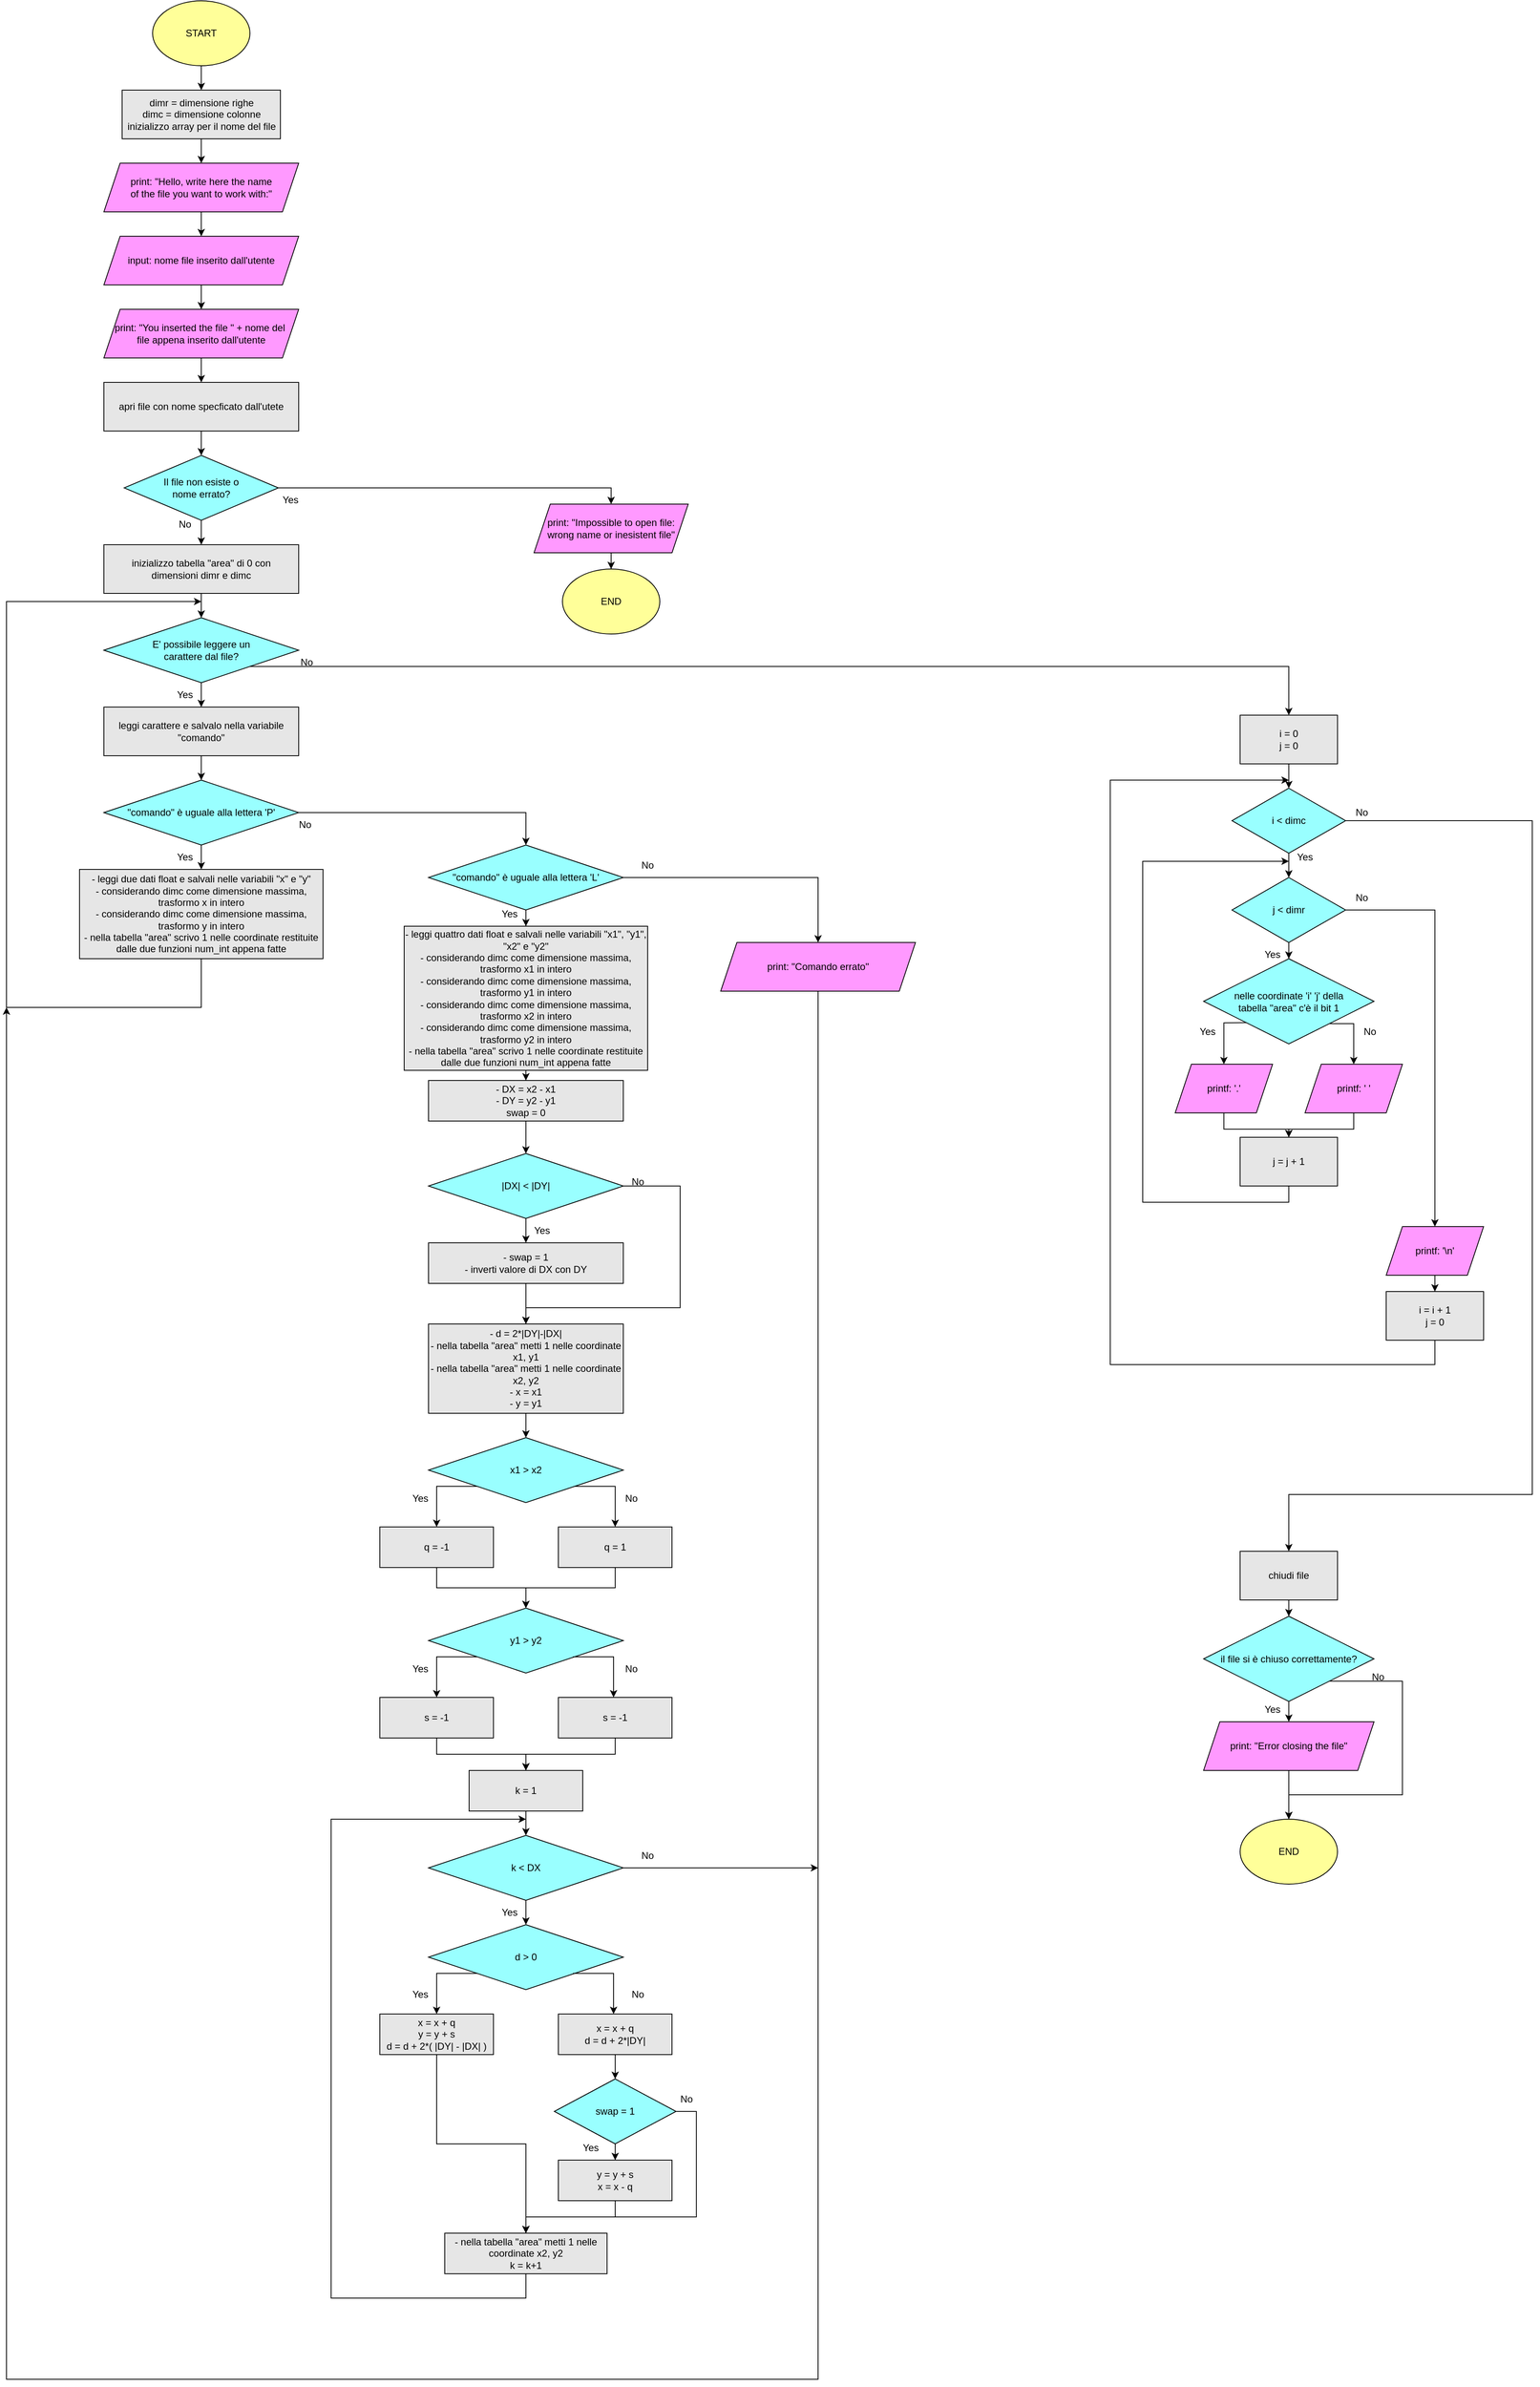 <mxfile version="22.1.3" type="github">
  <diagram name="Pagina-1" id="wu0ohB0BOVqG7IXLpTAo">
    <mxGraphModel dx="4573" dy="1973" grid="1" gridSize="10" guides="1" tooltips="1" connect="1" arrows="1" fold="1" page="1" pageScale="1" pageWidth="2336" pageHeight="1654" math="0" shadow="0">
      <root>
        <mxCell id="0" />
        <mxCell id="1" parent="0" />
        <mxCell id="AAiW1PB6C5ICIaIKd7cb-4" value="" style="edgeStyle=orthogonalEdgeStyle;rounded=0;orthogonalLoop=1;jettySize=auto;html=1;" edge="1" parent="1" source="AAiW1PB6C5ICIaIKd7cb-2" target="AAiW1PB6C5ICIaIKd7cb-3">
          <mxGeometry relative="1" as="geometry" />
        </mxCell>
        <mxCell id="AAiW1PB6C5ICIaIKd7cb-2" value="START" style="ellipse;whiteSpace=wrap;html=1;fillColor=#FFFF99;" vertex="1" parent="1">
          <mxGeometry x="540" y="40" width="120" height="80" as="geometry" />
        </mxCell>
        <mxCell id="AAiW1PB6C5ICIaIKd7cb-6" value="" style="edgeStyle=orthogonalEdgeStyle;rounded=0;orthogonalLoop=1;jettySize=auto;html=1;" edge="1" parent="1" source="AAiW1PB6C5ICIaIKd7cb-3" target="AAiW1PB6C5ICIaIKd7cb-5">
          <mxGeometry relative="1" as="geometry" />
        </mxCell>
        <mxCell id="AAiW1PB6C5ICIaIKd7cb-3" value="dimr = dimensione righe&lt;br&gt;dimc = dimensione colonne&lt;br&gt;inizializzo array per il nome del file" style="rounded=0;whiteSpace=wrap;html=1;fillColor=#E6E6E6;" vertex="1" parent="1">
          <mxGeometry x="502.5" y="150" width="195" height="60" as="geometry" />
        </mxCell>
        <mxCell id="AAiW1PB6C5ICIaIKd7cb-8" value="" style="edgeStyle=orthogonalEdgeStyle;rounded=0;orthogonalLoop=1;jettySize=auto;html=1;" edge="1" parent="1" source="AAiW1PB6C5ICIaIKd7cb-5" target="AAiW1PB6C5ICIaIKd7cb-7">
          <mxGeometry relative="1" as="geometry" />
        </mxCell>
        <mxCell id="AAiW1PB6C5ICIaIKd7cb-5" value="print: &quot;Hello, write here the name &lt;br&gt;of the file you want to work with:&quot;" style="shape=parallelogram;perimeter=parallelogramPerimeter;whiteSpace=wrap;html=1;fixedSize=1;fillColor=#FF99FF;" vertex="1" parent="1">
          <mxGeometry x="480" y="240" width="240" height="60" as="geometry" />
        </mxCell>
        <mxCell id="AAiW1PB6C5ICIaIKd7cb-10" value="" style="edgeStyle=orthogonalEdgeStyle;rounded=0;orthogonalLoop=1;jettySize=auto;html=1;" edge="1" parent="1" source="AAiW1PB6C5ICIaIKd7cb-7" target="AAiW1PB6C5ICIaIKd7cb-9">
          <mxGeometry relative="1" as="geometry" />
        </mxCell>
        <mxCell id="AAiW1PB6C5ICIaIKd7cb-7" value="input: nome file inserito dall&#39;utente" style="shape=parallelogram;perimeter=parallelogramPerimeter;whiteSpace=wrap;html=1;fixedSize=1;fillColor=#FF99FF;" vertex="1" parent="1">
          <mxGeometry x="480" y="330" width="240" height="60" as="geometry" />
        </mxCell>
        <mxCell id="AAiW1PB6C5ICIaIKd7cb-12" value="" style="edgeStyle=orthogonalEdgeStyle;rounded=0;orthogonalLoop=1;jettySize=auto;html=1;" edge="1" parent="1" source="AAiW1PB6C5ICIaIKd7cb-9" target="AAiW1PB6C5ICIaIKd7cb-11">
          <mxGeometry relative="1" as="geometry" />
        </mxCell>
        <mxCell id="AAiW1PB6C5ICIaIKd7cb-9" value="print: &quot;You inserted the file &quot; + nome del&amp;nbsp;&lt;br&gt;file appena inserito dall&#39;utente" style="shape=parallelogram;perimeter=parallelogramPerimeter;whiteSpace=wrap;html=1;fixedSize=1;fillColor=#FF99FF;" vertex="1" parent="1">
          <mxGeometry x="480" y="420" width="240" height="60" as="geometry" />
        </mxCell>
        <mxCell id="AAiW1PB6C5ICIaIKd7cb-14" value="" style="edgeStyle=orthogonalEdgeStyle;rounded=0;orthogonalLoop=1;jettySize=auto;html=1;" edge="1" parent="1" source="AAiW1PB6C5ICIaIKd7cb-11" target="AAiW1PB6C5ICIaIKd7cb-13">
          <mxGeometry relative="1" as="geometry" />
        </mxCell>
        <mxCell id="AAiW1PB6C5ICIaIKd7cb-11" value="apri file con nome specficato dall&#39;utete" style="rounded=0;whiteSpace=wrap;html=1;fillColor=#E6E6E6;" vertex="1" parent="1">
          <mxGeometry x="480" y="510" width="240" height="60" as="geometry" />
        </mxCell>
        <mxCell id="AAiW1PB6C5ICIaIKd7cb-15" style="edgeStyle=orthogonalEdgeStyle;rounded=0;orthogonalLoop=1;jettySize=auto;html=1;entryX=0.5;entryY=0;entryDx=0;entryDy=0;" edge="1" parent="1" source="AAiW1PB6C5ICIaIKd7cb-13" target="AAiW1PB6C5ICIaIKd7cb-17">
          <mxGeometry relative="1" as="geometry">
            <mxPoint x="960.0" y="640" as="targetPoint" />
          </mxGeometry>
        </mxCell>
        <mxCell id="AAiW1PB6C5ICIaIKd7cb-19" value="" style="edgeStyle=orthogonalEdgeStyle;rounded=0;orthogonalLoop=1;jettySize=auto;html=1;" edge="1" parent="1" source="AAiW1PB6C5ICIaIKd7cb-13" target="AAiW1PB6C5ICIaIKd7cb-18">
          <mxGeometry relative="1" as="geometry" />
        </mxCell>
        <mxCell id="AAiW1PB6C5ICIaIKd7cb-13" value="Il file non esiste o &lt;br&gt;nome errato?" style="rhombus;whiteSpace=wrap;html=1;fillColor=#99FFFF;" vertex="1" parent="1">
          <mxGeometry x="505" y="600" width="190" height="80" as="geometry" />
        </mxCell>
        <mxCell id="AAiW1PB6C5ICIaIKd7cb-16" value="Yes" style="text;html=1;strokeColor=none;fillColor=none;align=center;verticalAlign=middle;whiteSpace=wrap;rounded=0;" vertex="1" parent="1">
          <mxGeometry x="680" y="640" width="60" height="30" as="geometry" />
        </mxCell>
        <mxCell id="AAiW1PB6C5ICIaIKd7cb-152" value="" style="edgeStyle=orthogonalEdgeStyle;rounded=0;orthogonalLoop=1;jettySize=auto;html=1;" edge="1" parent="1" source="AAiW1PB6C5ICIaIKd7cb-17" target="AAiW1PB6C5ICIaIKd7cb-151">
          <mxGeometry relative="1" as="geometry" />
        </mxCell>
        <mxCell id="AAiW1PB6C5ICIaIKd7cb-17" value="print: &quot;Impossible to open file: wrong name or inesistent file&quot;" style="shape=parallelogram;perimeter=parallelogramPerimeter;whiteSpace=wrap;html=1;fixedSize=1;fillColor=#FF99FF;" vertex="1" parent="1">
          <mxGeometry x="1010" y="660" width="190" height="60" as="geometry" />
        </mxCell>
        <mxCell id="AAiW1PB6C5ICIaIKd7cb-22" value="" style="edgeStyle=orthogonalEdgeStyle;rounded=0;orthogonalLoop=1;jettySize=auto;html=1;" edge="1" parent="1" source="AAiW1PB6C5ICIaIKd7cb-18" target="AAiW1PB6C5ICIaIKd7cb-21">
          <mxGeometry relative="1" as="geometry" />
        </mxCell>
        <mxCell id="AAiW1PB6C5ICIaIKd7cb-18" value="inizializzo tabella &quot;area&quot; di 0 con &lt;br&gt;dimensioni dimr e dimc" style="rounded=0;whiteSpace=wrap;html=1;fillColor=#E6E6E6;" vertex="1" parent="1">
          <mxGeometry x="480" y="710" width="240" height="60" as="geometry" />
        </mxCell>
        <mxCell id="AAiW1PB6C5ICIaIKd7cb-20" value="No" style="text;html=1;strokeColor=none;fillColor=none;align=center;verticalAlign=middle;whiteSpace=wrap;rounded=0;" vertex="1" parent="1">
          <mxGeometry x="550" y="670" width="60" height="30" as="geometry" />
        </mxCell>
        <mxCell id="AAiW1PB6C5ICIaIKd7cb-23" style="edgeStyle=orthogonalEdgeStyle;rounded=0;orthogonalLoop=1;jettySize=auto;html=1;entryX=0.5;entryY=0;entryDx=0;entryDy=0;" edge="1" parent="1" source="AAiW1PB6C5ICIaIKd7cb-21" target="AAiW1PB6C5ICIaIKd7cb-108">
          <mxGeometry relative="1" as="geometry">
            <mxPoint x="860" y="840" as="targetPoint" />
            <Array as="points">
              <mxPoint x="1940" y="860" />
            </Array>
          </mxGeometry>
        </mxCell>
        <mxCell id="AAiW1PB6C5ICIaIKd7cb-26" value="" style="edgeStyle=orthogonalEdgeStyle;rounded=0;orthogonalLoop=1;jettySize=auto;html=1;" edge="1" parent="1" source="AAiW1PB6C5ICIaIKd7cb-21" target="AAiW1PB6C5ICIaIKd7cb-25">
          <mxGeometry relative="1" as="geometry" />
        </mxCell>
        <mxCell id="AAiW1PB6C5ICIaIKd7cb-21" value="E&#39; possibile leggere un &lt;br&gt;carattere dal file?" style="rhombus;whiteSpace=wrap;html=1;fillColor=#99FFFF;" vertex="1" parent="1">
          <mxGeometry x="480" y="800" width="240" height="80" as="geometry" />
        </mxCell>
        <mxCell id="AAiW1PB6C5ICIaIKd7cb-24" value="No" style="text;html=1;strokeColor=none;fillColor=none;align=center;verticalAlign=middle;whiteSpace=wrap;rounded=0;" vertex="1" parent="1">
          <mxGeometry x="700" y="840" width="60" height="30" as="geometry" />
        </mxCell>
        <mxCell id="AAiW1PB6C5ICIaIKd7cb-30" value="" style="edgeStyle=orthogonalEdgeStyle;rounded=0;orthogonalLoop=1;jettySize=auto;html=1;" edge="1" parent="1" source="AAiW1PB6C5ICIaIKd7cb-25" target="AAiW1PB6C5ICIaIKd7cb-29">
          <mxGeometry relative="1" as="geometry" />
        </mxCell>
        <mxCell id="AAiW1PB6C5ICIaIKd7cb-25" value="leggi carattere e salvalo nella variabile &quot;comando&quot;" style="rounded=0;whiteSpace=wrap;html=1;fillColor=#E6E6E6;" vertex="1" parent="1">
          <mxGeometry x="480" y="910" width="240" height="60" as="geometry" />
        </mxCell>
        <mxCell id="AAiW1PB6C5ICIaIKd7cb-27" value="Yes" style="text;html=1;strokeColor=none;fillColor=none;align=center;verticalAlign=middle;whiteSpace=wrap;rounded=0;" vertex="1" parent="1">
          <mxGeometry x="550" y="880" width="60" height="30" as="geometry" />
        </mxCell>
        <mxCell id="AAiW1PB6C5ICIaIKd7cb-107" style="edgeStyle=orthogonalEdgeStyle;rounded=0;orthogonalLoop=1;jettySize=auto;html=1;" edge="1" parent="1" source="AAiW1PB6C5ICIaIKd7cb-28">
          <mxGeometry relative="1" as="geometry">
            <mxPoint x="600" y="780" as="targetPoint" />
            <Array as="points">
              <mxPoint x="600" y="1280" />
              <mxPoint x="360" y="1280" />
              <mxPoint x="360" y="780" />
            </Array>
          </mxGeometry>
        </mxCell>
        <mxCell id="AAiW1PB6C5ICIaIKd7cb-28" value="- leggi due dati float e salvali nelle variabili &quot;x&quot; e &quot;y&quot;&lt;br&gt;- considerando dimc come dimensione massima, trasformo x in intero&lt;br&gt;- considerando dimc come dimensione massima, trasformo y in intero&lt;br&gt;- nella tabella &quot;area&quot; scrivo 1 nelle coordinate restituite dalle due funzioni num_int appena fatte" style="rounded=0;whiteSpace=wrap;html=1;fillColor=#E6E6E6;" vertex="1" parent="1">
          <mxGeometry x="450" y="1110" width="300" height="110" as="geometry" />
        </mxCell>
        <mxCell id="AAiW1PB6C5ICIaIKd7cb-31" value="" style="edgeStyle=orthogonalEdgeStyle;rounded=0;orthogonalLoop=1;jettySize=auto;html=1;" edge="1" parent="1" source="AAiW1PB6C5ICIaIKd7cb-29" target="AAiW1PB6C5ICIaIKd7cb-28">
          <mxGeometry relative="1" as="geometry" />
        </mxCell>
        <mxCell id="AAiW1PB6C5ICIaIKd7cb-33" style="edgeStyle=orthogonalEdgeStyle;rounded=0;orthogonalLoop=1;jettySize=auto;html=1;entryX=0.5;entryY=0;entryDx=0;entryDy=0;" edge="1" parent="1" source="AAiW1PB6C5ICIaIKd7cb-29" target="AAiW1PB6C5ICIaIKd7cb-37">
          <mxGeometry relative="1" as="geometry">
            <mxPoint x="890" y="1040" as="targetPoint" />
          </mxGeometry>
        </mxCell>
        <mxCell id="AAiW1PB6C5ICIaIKd7cb-29" value="&quot;comando&quot; è uguale alla lettera &#39;P&#39;" style="rhombus;whiteSpace=wrap;html=1;fillColor=#99FFFF;" vertex="1" parent="1">
          <mxGeometry x="480" y="1000" width="240" height="80" as="geometry" />
        </mxCell>
        <mxCell id="AAiW1PB6C5ICIaIKd7cb-32" value="Yes" style="text;html=1;strokeColor=none;fillColor=none;align=center;verticalAlign=middle;whiteSpace=wrap;rounded=0;" vertex="1" parent="1">
          <mxGeometry x="550" y="1080" width="60" height="30" as="geometry" />
        </mxCell>
        <mxCell id="AAiW1PB6C5ICIaIKd7cb-34" value="No" style="text;html=1;strokeColor=none;fillColor=none;align=center;verticalAlign=middle;whiteSpace=wrap;rounded=0;" vertex="1" parent="1">
          <mxGeometry x="697.5" y="1040" width="60" height="30" as="geometry" />
        </mxCell>
        <mxCell id="AAiW1PB6C5ICIaIKd7cb-42" style="edgeStyle=orthogonalEdgeStyle;rounded=0;orthogonalLoop=1;jettySize=auto;html=1;entryX=0.5;entryY=0;entryDx=0;entryDy=0;" edge="1" parent="1" source="AAiW1PB6C5ICIaIKd7cb-37" target="AAiW1PB6C5ICIaIKd7cb-40">
          <mxGeometry relative="1" as="geometry" />
        </mxCell>
        <mxCell id="AAiW1PB6C5ICIaIKd7cb-44" style="edgeStyle=orthogonalEdgeStyle;rounded=0;orthogonalLoop=1;jettySize=auto;html=1;entryX=0.5;entryY=0;entryDx=0;entryDy=0;" edge="1" parent="1" source="AAiW1PB6C5ICIaIKd7cb-37" target="AAiW1PB6C5ICIaIKd7cb-43">
          <mxGeometry relative="1" as="geometry" />
        </mxCell>
        <mxCell id="AAiW1PB6C5ICIaIKd7cb-37" value="&quot;comando&quot; è uguale alla lettera &#39;L&#39;" style="rhombus;whiteSpace=wrap;html=1;fillColor=#99FFFF;" vertex="1" parent="1">
          <mxGeometry x="880" y="1080" width="240" height="80" as="geometry" />
        </mxCell>
        <mxCell id="AAiW1PB6C5ICIaIKd7cb-38" value="Yes" style="text;html=1;strokeColor=none;fillColor=none;align=center;verticalAlign=middle;whiteSpace=wrap;rounded=0;" vertex="1" parent="1">
          <mxGeometry x="950" y="1150" width="60" height="30" as="geometry" />
        </mxCell>
        <mxCell id="AAiW1PB6C5ICIaIKd7cb-39" value="No" style="text;html=1;strokeColor=none;fillColor=none;align=center;verticalAlign=middle;whiteSpace=wrap;rounded=0;" vertex="1" parent="1">
          <mxGeometry x="1120" y="1090" width="60" height="30" as="geometry" />
        </mxCell>
        <mxCell id="AAiW1PB6C5ICIaIKd7cb-106" style="edgeStyle=orthogonalEdgeStyle;rounded=0;orthogonalLoop=1;jettySize=auto;html=1;exitX=0.5;exitY=1;exitDx=0;exitDy=0;" edge="1" parent="1" source="AAiW1PB6C5ICIaIKd7cb-40">
          <mxGeometry relative="1" as="geometry">
            <mxPoint x="360" y="1280" as="targetPoint" />
            <mxPoint x="1600" y="1170" as="sourcePoint" />
            <Array as="points">
              <mxPoint x="1360" y="2970" />
              <mxPoint x="360" y="2970" />
            </Array>
          </mxGeometry>
        </mxCell>
        <mxCell id="AAiW1PB6C5ICIaIKd7cb-40" value="print: &quot;Comando errato&quot;" style="shape=parallelogram;perimeter=parallelogramPerimeter;whiteSpace=wrap;html=1;fixedSize=1;fillColor=#FF99FF;" vertex="1" parent="1">
          <mxGeometry x="1240" y="1200" width="240" height="60" as="geometry" />
        </mxCell>
        <mxCell id="AAiW1PB6C5ICIaIKd7cb-46" value="" style="edgeStyle=orthogonalEdgeStyle;rounded=0;orthogonalLoop=1;jettySize=auto;html=1;" edge="1" parent="1" source="AAiW1PB6C5ICIaIKd7cb-43" target="AAiW1PB6C5ICIaIKd7cb-45">
          <mxGeometry relative="1" as="geometry" />
        </mxCell>
        <mxCell id="AAiW1PB6C5ICIaIKd7cb-43" value="- leggi quattro dati float e salvali nelle variabili &quot;x1&quot;, &quot;y1&quot;, &quot;x2&quot; e &quot;y2&quot;&lt;br&gt;- considerando dimc come dimensione massima, trasformo x1 in intero&lt;br&gt;- considerando dimc come dimensione massima, trasformo y1 in intero&lt;br&gt;- considerando dimc come dimensione massima, trasformo x2 in intero&lt;br&gt;- considerando dimc come dimensione massima, trasformo y2 in intero&lt;br&gt;- nella tabella &quot;area&quot; scrivo 1 nelle coordinate restituite dalle due funzioni num_int appena fatte" style="rounded=0;whiteSpace=wrap;html=1;fillColor=#E6E6E6;" vertex="1" parent="1">
          <mxGeometry x="850" y="1180" width="300" height="177.5" as="geometry" />
        </mxCell>
        <mxCell id="AAiW1PB6C5ICIaIKd7cb-48" value="" style="edgeStyle=orthogonalEdgeStyle;rounded=0;orthogonalLoop=1;jettySize=auto;html=1;" edge="1" parent="1" source="AAiW1PB6C5ICIaIKd7cb-45" target="AAiW1PB6C5ICIaIKd7cb-47">
          <mxGeometry relative="1" as="geometry" />
        </mxCell>
        <mxCell id="AAiW1PB6C5ICIaIKd7cb-45" value="- DX = x2 - x1&lt;br&gt;- DY = y2 - y1&lt;br&gt;swap = 0" style="rounded=0;whiteSpace=wrap;html=1;fillColor=#E6E6E6;" vertex="1" parent="1">
          <mxGeometry x="880" y="1370" width="240" height="50" as="geometry" />
        </mxCell>
        <mxCell id="AAiW1PB6C5ICIaIKd7cb-50" value="" style="edgeStyle=orthogonalEdgeStyle;rounded=0;orthogonalLoop=1;jettySize=auto;html=1;" edge="1" parent="1" source="AAiW1PB6C5ICIaIKd7cb-47" target="AAiW1PB6C5ICIaIKd7cb-49">
          <mxGeometry relative="1" as="geometry" />
        </mxCell>
        <mxCell id="AAiW1PB6C5ICIaIKd7cb-54" style="edgeStyle=orthogonalEdgeStyle;rounded=0;orthogonalLoop=1;jettySize=auto;html=1;entryX=0.5;entryY=0;entryDx=0;entryDy=0;" edge="1" parent="1" source="AAiW1PB6C5ICIaIKd7cb-47" target="AAiW1PB6C5ICIaIKd7cb-52">
          <mxGeometry relative="1" as="geometry">
            <mxPoint x="1190.0" y="1650" as="targetPoint" />
            <Array as="points">
              <mxPoint x="1190" y="1500" />
              <mxPoint x="1190" y="1650" />
              <mxPoint x="1000" y="1650" />
            </Array>
          </mxGeometry>
        </mxCell>
        <mxCell id="AAiW1PB6C5ICIaIKd7cb-47" value="|DX| &amp;lt; |DY|" style="rhombus;whiteSpace=wrap;html=1;fillColor=#99FFFF;" vertex="1" parent="1">
          <mxGeometry x="880" y="1460" width="240" height="80" as="geometry" />
        </mxCell>
        <mxCell id="AAiW1PB6C5ICIaIKd7cb-53" value="" style="edgeStyle=orthogonalEdgeStyle;rounded=0;orthogonalLoop=1;jettySize=auto;html=1;" edge="1" parent="1" source="AAiW1PB6C5ICIaIKd7cb-49" target="AAiW1PB6C5ICIaIKd7cb-52">
          <mxGeometry relative="1" as="geometry" />
        </mxCell>
        <mxCell id="AAiW1PB6C5ICIaIKd7cb-49" value="- swap = 1&lt;br&gt;- inverti valore di DX con DY" style="rounded=0;whiteSpace=wrap;html=1;fillColor=#E6E6E6;" vertex="1" parent="1">
          <mxGeometry x="880" y="1570" width="240" height="50" as="geometry" />
        </mxCell>
        <mxCell id="AAiW1PB6C5ICIaIKd7cb-51" value="Yes" style="text;html=1;strokeColor=none;fillColor=none;align=center;verticalAlign=middle;whiteSpace=wrap;rounded=0;" vertex="1" parent="1">
          <mxGeometry x="990" y="1540" width="60" height="30" as="geometry" />
        </mxCell>
        <mxCell id="AAiW1PB6C5ICIaIKd7cb-57" value="" style="edgeStyle=orthogonalEdgeStyle;rounded=0;orthogonalLoop=1;jettySize=auto;html=1;" edge="1" parent="1" source="AAiW1PB6C5ICIaIKd7cb-52" target="AAiW1PB6C5ICIaIKd7cb-56">
          <mxGeometry relative="1" as="geometry" />
        </mxCell>
        <mxCell id="AAiW1PB6C5ICIaIKd7cb-52" value="- d = 2*|DY|-|DX|&lt;br&gt;- nella tabella &quot;area&quot; metti 1 nelle coordinate x1, y1&lt;br&gt;- nella tabella &quot;area&quot; metti 1 nelle coordinate x2, y2&lt;br&gt;- x = x1&lt;br&gt;- y = y1" style="rounded=0;whiteSpace=wrap;html=1;fillColor=#E6E6E6;" vertex="1" parent="1">
          <mxGeometry x="880" y="1670" width="240" height="110" as="geometry" />
        </mxCell>
        <mxCell id="AAiW1PB6C5ICIaIKd7cb-55" value="No" style="text;html=1;strokeColor=none;fillColor=none;align=center;verticalAlign=middle;whiteSpace=wrap;rounded=0;" vertex="1" parent="1">
          <mxGeometry x="1108" y="1480" width="60" height="30" as="geometry" />
        </mxCell>
        <mxCell id="AAiW1PB6C5ICIaIKd7cb-56" value="x1 &amp;gt; x2" style="rhombus;whiteSpace=wrap;html=1;fillColor=#99FFFF;" vertex="1" parent="1">
          <mxGeometry x="880" y="1810" width="240" height="80" as="geometry" />
        </mxCell>
        <mxCell id="AAiW1PB6C5ICIaIKd7cb-72" style="edgeStyle=orthogonalEdgeStyle;rounded=0;orthogonalLoop=1;jettySize=auto;html=1;" edge="1" parent="1" source="AAiW1PB6C5ICIaIKd7cb-58" target="AAiW1PB6C5ICIaIKd7cb-62">
          <mxGeometry relative="1" as="geometry" />
        </mxCell>
        <mxCell id="AAiW1PB6C5ICIaIKd7cb-58" value="q = -1" style="rounded=0;whiteSpace=wrap;html=1;fillColor=#E6E6E6;" vertex="1" parent="1">
          <mxGeometry x="820" y="1920" width="140" height="50" as="geometry" />
        </mxCell>
        <mxCell id="AAiW1PB6C5ICIaIKd7cb-62" value="y1 &amp;gt; y2" style="rhombus;whiteSpace=wrap;html=1;fillColor=#99FFFF;" vertex="1" parent="1">
          <mxGeometry x="880" y="2020" width="240" height="80" as="geometry" />
        </mxCell>
        <mxCell id="AAiW1PB6C5ICIaIKd7cb-73" style="edgeStyle=orthogonalEdgeStyle;rounded=0;orthogonalLoop=1;jettySize=auto;html=1;" edge="1" parent="1" source="AAiW1PB6C5ICIaIKd7cb-63" target="AAiW1PB6C5ICIaIKd7cb-62">
          <mxGeometry relative="1" as="geometry" />
        </mxCell>
        <mxCell id="AAiW1PB6C5ICIaIKd7cb-63" value="q = 1" style="rounded=0;whiteSpace=wrap;html=1;fillColor=#E6E6E6;" vertex="1" parent="1">
          <mxGeometry x="1040" y="1920" width="140" height="50" as="geometry" />
        </mxCell>
        <mxCell id="AAiW1PB6C5ICIaIKd7cb-75" style="edgeStyle=orthogonalEdgeStyle;rounded=0;orthogonalLoop=1;jettySize=auto;html=1;entryX=0.5;entryY=0;entryDx=0;entryDy=0;" edge="1" parent="1" source="AAiW1PB6C5ICIaIKd7cb-64" target="AAiW1PB6C5ICIaIKd7cb-74">
          <mxGeometry relative="1" as="geometry" />
        </mxCell>
        <mxCell id="AAiW1PB6C5ICIaIKd7cb-64" value="s = -1" style="rounded=0;whiteSpace=wrap;html=1;fillColor=#E6E6E6;" vertex="1" parent="1">
          <mxGeometry x="820" y="2130" width="140" height="50" as="geometry" />
        </mxCell>
        <mxCell id="AAiW1PB6C5ICIaIKd7cb-76" style="edgeStyle=orthogonalEdgeStyle;rounded=0;orthogonalLoop=1;jettySize=auto;html=1;entryX=0.5;entryY=0;entryDx=0;entryDy=0;" edge="1" parent="1" source="AAiW1PB6C5ICIaIKd7cb-65" target="AAiW1PB6C5ICIaIKd7cb-74">
          <mxGeometry relative="1" as="geometry" />
        </mxCell>
        <mxCell id="AAiW1PB6C5ICIaIKd7cb-65" value="s = -1" style="rounded=0;whiteSpace=wrap;html=1;fillColor=#E6E6E6;" vertex="1" parent="1">
          <mxGeometry x="1040" y="2130" width="140" height="50" as="geometry" />
        </mxCell>
        <mxCell id="AAiW1PB6C5ICIaIKd7cb-67" value="" style="endArrow=classic;html=1;rounded=0;exitX=0;exitY=1;exitDx=0;exitDy=0;entryX=0.5;entryY=0;entryDx=0;entryDy=0;" edge="1" parent="1" source="AAiW1PB6C5ICIaIKd7cb-56" target="AAiW1PB6C5ICIaIKd7cb-58">
          <mxGeometry width="50" height="50" relative="1" as="geometry">
            <mxPoint x="1000" y="1940" as="sourcePoint" />
            <mxPoint x="1050" y="1890" as="targetPoint" />
            <Array as="points">
              <mxPoint x="890" y="1870" />
            </Array>
          </mxGeometry>
        </mxCell>
        <mxCell id="AAiW1PB6C5ICIaIKd7cb-68" value="" style="endArrow=classic;html=1;rounded=0;exitX=0;exitY=1;exitDx=0;exitDy=0;entryX=0.5;entryY=0;entryDx=0;entryDy=0;" edge="1" parent="1">
          <mxGeometry width="50" height="50" relative="1" as="geometry">
            <mxPoint x="940" y="2080" as="sourcePoint" />
            <mxPoint x="890" y="2130" as="targetPoint" />
            <Array as="points">
              <mxPoint x="890" y="2080" />
            </Array>
          </mxGeometry>
        </mxCell>
        <mxCell id="AAiW1PB6C5ICIaIKd7cb-70" value="" style="endArrow=classic;html=1;rounded=0;exitX=1;exitY=1;exitDx=0;exitDy=0;entryX=0.5;entryY=0;entryDx=0;entryDy=0;" edge="1" parent="1" source="AAiW1PB6C5ICIaIKd7cb-56" target="AAiW1PB6C5ICIaIKd7cb-63">
          <mxGeometry width="50" height="50" relative="1" as="geometry">
            <mxPoint x="1060" y="1980" as="sourcePoint" />
            <mxPoint x="1110" y="1930" as="targetPoint" />
            <Array as="points">
              <mxPoint x="1110" y="1870" />
            </Array>
          </mxGeometry>
        </mxCell>
        <mxCell id="AAiW1PB6C5ICIaIKd7cb-71" value="" style="endArrow=classic;html=1;rounded=0;exitX=1;exitY=1;exitDx=0;exitDy=0;entryX=0.5;entryY=0;entryDx=0;entryDy=0;" edge="1" parent="1">
          <mxGeometry width="50" height="50" relative="1" as="geometry">
            <mxPoint x="1058" y="2080" as="sourcePoint" />
            <mxPoint x="1108" y="2130" as="targetPoint" />
            <Array as="points">
              <mxPoint x="1108" y="2080" />
            </Array>
          </mxGeometry>
        </mxCell>
        <mxCell id="AAiW1PB6C5ICIaIKd7cb-78" value="" style="edgeStyle=orthogonalEdgeStyle;rounded=0;orthogonalLoop=1;jettySize=auto;html=1;" edge="1" parent="1" source="AAiW1PB6C5ICIaIKd7cb-74" target="AAiW1PB6C5ICIaIKd7cb-77">
          <mxGeometry relative="1" as="geometry" />
        </mxCell>
        <mxCell id="AAiW1PB6C5ICIaIKd7cb-74" value="k = 1" style="rounded=0;whiteSpace=wrap;html=1;fillColor=#E6E6E6;" vertex="1" parent="1">
          <mxGeometry x="930" y="2220" width="140" height="50" as="geometry" />
        </mxCell>
        <mxCell id="AAiW1PB6C5ICIaIKd7cb-80" value="" style="edgeStyle=orthogonalEdgeStyle;rounded=0;orthogonalLoop=1;jettySize=auto;html=1;" edge="1" parent="1" source="AAiW1PB6C5ICIaIKd7cb-77" target="AAiW1PB6C5ICIaIKd7cb-79">
          <mxGeometry relative="1" as="geometry" />
        </mxCell>
        <mxCell id="AAiW1PB6C5ICIaIKd7cb-101" style="edgeStyle=orthogonalEdgeStyle;rounded=0;orthogonalLoop=1;jettySize=auto;html=1;" edge="1" parent="1" source="AAiW1PB6C5ICIaIKd7cb-77">
          <mxGeometry relative="1" as="geometry">
            <mxPoint x="1360" y="2340" as="targetPoint" />
          </mxGeometry>
        </mxCell>
        <mxCell id="AAiW1PB6C5ICIaIKd7cb-77" value="k &amp;lt; DX" style="rhombus;whiteSpace=wrap;html=1;fillColor=#99FFFF;" vertex="1" parent="1">
          <mxGeometry x="880" y="2300" width="240" height="80" as="geometry" />
        </mxCell>
        <mxCell id="AAiW1PB6C5ICIaIKd7cb-79" value="d &amp;gt; 0" style="rhombus;whiteSpace=wrap;html=1;fillColor=#99FFFF;" vertex="1" parent="1">
          <mxGeometry x="880" y="2410" width="240" height="80" as="geometry" />
        </mxCell>
        <mxCell id="AAiW1PB6C5ICIaIKd7cb-96" style="edgeStyle=orthogonalEdgeStyle;rounded=0;orthogonalLoop=1;jettySize=auto;html=1;" edge="1" parent="1" source="AAiW1PB6C5ICIaIKd7cb-81" target="AAiW1PB6C5ICIaIKd7cb-95">
          <mxGeometry relative="1" as="geometry" />
        </mxCell>
        <mxCell id="AAiW1PB6C5ICIaIKd7cb-81" value="x = x + q&lt;br&gt;y = y + s&lt;br&gt;d = d + 2*( |DY| - |DX| )" style="rounded=0;whiteSpace=wrap;html=1;fillColor=#E6E6E6;" vertex="1" parent="1">
          <mxGeometry x="820" y="2520" width="140" height="50" as="geometry" />
        </mxCell>
        <mxCell id="AAiW1PB6C5ICIaIKd7cb-86" value="" style="edgeStyle=orthogonalEdgeStyle;rounded=0;orthogonalLoop=1;jettySize=auto;html=1;" edge="1" parent="1" source="AAiW1PB6C5ICIaIKd7cb-82" target="AAiW1PB6C5ICIaIKd7cb-85">
          <mxGeometry relative="1" as="geometry" />
        </mxCell>
        <mxCell id="AAiW1PB6C5ICIaIKd7cb-82" value="x = x + q&lt;br style=&quot;border-color: var(--border-color);&quot;&gt;d = d + 2*|DY|" style="rounded=0;whiteSpace=wrap;html=1;fillColor=#E6E6E6;" vertex="1" parent="1">
          <mxGeometry x="1040" y="2520" width="140" height="50" as="geometry" />
        </mxCell>
        <mxCell id="AAiW1PB6C5ICIaIKd7cb-83" value="" style="endArrow=classic;html=1;rounded=0;exitX=0;exitY=1;exitDx=0;exitDy=0;entryX=0.5;entryY=0;entryDx=0;entryDy=0;" edge="1" parent="1">
          <mxGeometry width="50" height="50" relative="1" as="geometry">
            <mxPoint x="940" y="2470" as="sourcePoint" />
            <mxPoint x="890" y="2520" as="targetPoint" />
            <Array as="points">
              <mxPoint x="890" y="2470" />
            </Array>
          </mxGeometry>
        </mxCell>
        <mxCell id="AAiW1PB6C5ICIaIKd7cb-84" value="" style="endArrow=classic;html=1;rounded=0;exitX=1;exitY=1;exitDx=0;exitDy=0;entryX=0.5;entryY=0;entryDx=0;entryDy=0;" edge="1" parent="1">
          <mxGeometry width="50" height="50" relative="1" as="geometry">
            <mxPoint x="1058" y="2470" as="sourcePoint" />
            <mxPoint x="1108" y="2520" as="targetPoint" />
            <Array as="points">
              <mxPoint x="1108" y="2470" />
            </Array>
          </mxGeometry>
        </mxCell>
        <mxCell id="AAiW1PB6C5ICIaIKd7cb-88" value="" style="edgeStyle=orthogonalEdgeStyle;rounded=0;orthogonalLoop=1;jettySize=auto;html=1;" edge="1" parent="1" source="AAiW1PB6C5ICIaIKd7cb-85" target="AAiW1PB6C5ICIaIKd7cb-87">
          <mxGeometry relative="1" as="geometry" />
        </mxCell>
        <mxCell id="AAiW1PB6C5ICIaIKd7cb-89" style="edgeStyle=orthogonalEdgeStyle;rounded=0;orthogonalLoop=1;jettySize=auto;html=1;entryX=0.5;entryY=0;entryDx=0;entryDy=0;" edge="1" parent="1" source="AAiW1PB6C5ICIaIKd7cb-85" target="AAiW1PB6C5ICIaIKd7cb-95">
          <mxGeometry relative="1" as="geometry">
            <Array as="points">
              <mxPoint x="1210" y="2640" />
              <mxPoint x="1210" y="2770" />
              <mxPoint x="1000" y="2770" />
            </Array>
          </mxGeometry>
        </mxCell>
        <mxCell id="AAiW1PB6C5ICIaIKd7cb-85" value="swap = 1" style="rhombus;whiteSpace=wrap;html=1;fillColor=#99FFFF;" vertex="1" parent="1">
          <mxGeometry x="1035" y="2600" width="150" height="80" as="geometry" />
        </mxCell>
        <mxCell id="AAiW1PB6C5ICIaIKd7cb-97" style="edgeStyle=orthogonalEdgeStyle;rounded=0;orthogonalLoop=1;jettySize=auto;html=1;entryX=0.5;entryY=0;entryDx=0;entryDy=0;" edge="1" parent="1" source="AAiW1PB6C5ICIaIKd7cb-87" target="AAiW1PB6C5ICIaIKd7cb-95">
          <mxGeometry relative="1" as="geometry" />
        </mxCell>
        <mxCell id="AAiW1PB6C5ICIaIKd7cb-87" value="y = y + s&lt;br&gt;x = x - q" style="rounded=0;whiteSpace=wrap;html=1;fillColor=#E6E6E6;" vertex="1" parent="1">
          <mxGeometry x="1040" y="2700" width="140" height="50" as="geometry" />
        </mxCell>
        <mxCell id="AAiW1PB6C5ICIaIKd7cb-90" value="Yes" style="text;html=1;strokeColor=none;fillColor=none;align=center;verticalAlign=middle;whiteSpace=wrap;rounded=0;" vertex="1" parent="1">
          <mxGeometry x="840" y="1870" width="60" height="30" as="geometry" />
        </mxCell>
        <mxCell id="AAiW1PB6C5ICIaIKd7cb-91" value="Yes" style="text;html=1;strokeColor=none;fillColor=none;align=center;verticalAlign=middle;whiteSpace=wrap;rounded=0;" vertex="1" parent="1">
          <mxGeometry x="840" y="2080" width="60" height="30" as="geometry" />
        </mxCell>
        <mxCell id="AAiW1PB6C5ICIaIKd7cb-92" value="Yes" style="text;html=1;strokeColor=none;fillColor=none;align=center;verticalAlign=middle;whiteSpace=wrap;rounded=0;" vertex="1" parent="1">
          <mxGeometry x="950" y="2380" width="60" height="30" as="geometry" />
        </mxCell>
        <mxCell id="AAiW1PB6C5ICIaIKd7cb-93" value="Yes" style="text;html=1;strokeColor=none;fillColor=none;align=center;verticalAlign=middle;whiteSpace=wrap;rounded=0;" vertex="1" parent="1">
          <mxGeometry x="840" y="2481" width="60" height="30" as="geometry" />
        </mxCell>
        <mxCell id="AAiW1PB6C5ICIaIKd7cb-94" value="Yes" style="text;html=1;strokeColor=none;fillColor=none;align=center;verticalAlign=middle;whiteSpace=wrap;rounded=0;" vertex="1" parent="1">
          <mxGeometry x="1050" y="2670" width="60" height="30" as="geometry" />
        </mxCell>
        <mxCell id="AAiW1PB6C5ICIaIKd7cb-104" style="edgeStyle=orthogonalEdgeStyle;rounded=0;orthogonalLoop=1;jettySize=auto;html=1;" edge="1" parent="1" source="AAiW1PB6C5ICIaIKd7cb-95">
          <mxGeometry relative="1" as="geometry">
            <mxPoint x="1000" y="2280" as="targetPoint" />
            <Array as="points">
              <mxPoint x="1000" y="2870" />
              <mxPoint x="760" y="2870" />
              <mxPoint x="760" y="2280" />
            </Array>
          </mxGeometry>
        </mxCell>
        <mxCell id="AAiW1PB6C5ICIaIKd7cb-95" value="- nella tabella &quot;area&quot; metti 1 nelle coordinate x2, y2&lt;br&gt;k = k+1" style="rounded=0;whiteSpace=wrap;html=1;fillColor=#E6E6E6;" vertex="1" parent="1">
          <mxGeometry x="900" y="2790" width="200" height="50" as="geometry" />
        </mxCell>
        <mxCell id="AAiW1PB6C5ICIaIKd7cb-98" value="No" style="text;html=1;strokeColor=none;fillColor=none;align=center;verticalAlign=middle;whiteSpace=wrap;rounded=0;" vertex="1" parent="1">
          <mxGeometry x="1108" y="2481" width="60" height="30" as="geometry" />
        </mxCell>
        <mxCell id="AAiW1PB6C5ICIaIKd7cb-99" value="No" style="text;html=1;strokeColor=none;fillColor=none;align=center;verticalAlign=middle;whiteSpace=wrap;rounded=0;" vertex="1" parent="1">
          <mxGeometry x="1168" y="2610" width="60" height="30" as="geometry" />
        </mxCell>
        <mxCell id="AAiW1PB6C5ICIaIKd7cb-100" value="No" style="text;html=1;strokeColor=none;fillColor=none;align=center;verticalAlign=middle;whiteSpace=wrap;rounded=0;" vertex="1" parent="1">
          <mxGeometry x="1120" y="2310" width="60" height="30" as="geometry" />
        </mxCell>
        <mxCell id="AAiW1PB6C5ICIaIKd7cb-102" value="No" style="text;html=1;strokeColor=none;fillColor=none;align=center;verticalAlign=middle;whiteSpace=wrap;rounded=0;" vertex="1" parent="1">
          <mxGeometry x="1100" y="2080" width="60" height="30" as="geometry" />
        </mxCell>
        <mxCell id="AAiW1PB6C5ICIaIKd7cb-103" value="No" style="text;html=1;strokeColor=none;fillColor=none;align=center;verticalAlign=middle;whiteSpace=wrap;rounded=0;" vertex="1" parent="1">
          <mxGeometry x="1100" y="1870" width="60" height="30" as="geometry" />
        </mxCell>
        <mxCell id="AAiW1PB6C5ICIaIKd7cb-111" value="" style="edgeStyle=orthogonalEdgeStyle;rounded=0;orthogonalLoop=1;jettySize=auto;html=1;" edge="1" parent="1" source="AAiW1PB6C5ICIaIKd7cb-108" target="AAiW1PB6C5ICIaIKd7cb-109">
          <mxGeometry relative="1" as="geometry" />
        </mxCell>
        <mxCell id="AAiW1PB6C5ICIaIKd7cb-108" value="i = 0&lt;br&gt;j = 0" style="rounded=0;whiteSpace=wrap;html=1;fillColor=#E6E6E6;" vertex="1" parent="1">
          <mxGeometry x="1880" y="920" width="120" height="60" as="geometry" />
        </mxCell>
        <mxCell id="AAiW1PB6C5ICIaIKd7cb-112" value="" style="edgeStyle=orthogonalEdgeStyle;rounded=0;orthogonalLoop=1;jettySize=auto;html=1;" edge="1" parent="1" source="AAiW1PB6C5ICIaIKd7cb-109" target="AAiW1PB6C5ICIaIKd7cb-110">
          <mxGeometry relative="1" as="geometry" />
        </mxCell>
        <mxCell id="AAiW1PB6C5ICIaIKd7cb-135" style="edgeStyle=orthogonalEdgeStyle;rounded=0;orthogonalLoop=1;jettySize=auto;html=1;entryX=0.5;entryY=0;entryDx=0;entryDy=0;" edge="1" parent="1" source="AAiW1PB6C5ICIaIKd7cb-109" target="AAiW1PB6C5ICIaIKd7cb-139">
          <mxGeometry relative="1" as="geometry">
            <mxPoint x="1940" y="1960" as="targetPoint" />
            <Array as="points">
              <mxPoint x="2240" y="1050" />
              <mxPoint x="2240" y="1880" />
              <mxPoint x="1940" y="1880" />
            </Array>
          </mxGeometry>
        </mxCell>
        <mxCell id="AAiW1PB6C5ICIaIKd7cb-109" value="i &amp;lt; dimc" style="rhombus;whiteSpace=wrap;html=1;fillColor=#99FFFF;" vertex="1" parent="1">
          <mxGeometry x="1870" y="1010" width="140" height="80" as="geometry" />
        </mxCell>
        <mxCell id="AAiW1PB6C5ICIaIKd7cb-115" value="" style="edgeStyle=orthogonalEdgeStyle;rounded=0;orthogonalLoop=1;jettySize=auto;html=1;" edge="1" parent="1" source="AAiW1PB6C5ICIaIKd7cb-110" target="AAiW1PB6C5ICIaIKd7cb-114">
          <mxGeometry relative="1" as="geometry" />
        </mxCell>
        <mxCell id="AAiW1PB6C5ICIaIKd7cb-129" style="edgeStyle=orthogonalEdgeStyle;rounded=0;orthogonalLoop=1;jettySize=auto;html=1;entryX=0.5;entryY=0;entryDx=0;entryDy=0;" edge="1" parent="1" source="AAiW1PB6C5ICIaIKd7cb-110" target="AAiW1PB6C5ICIaIKd7cb-128">
          <mxGeometry relative="1" as="geometry" />
        </mxCell>
        <mxCell id="AAiW1PB6C5ICIaIKd7cb-110" value="j &amp;lt; dimr" style="rhombus;whiteSpace=wrap;html=1;fillColor=#99FFFF;" vertex="1" parent="1">
          <mxGeometry x="1870" y="1120" width="140" height="80" as="geometry" />
        </mxCell>
        <mxCell id="AAiW1PB6C5ICIaIKd7cb-114" value="nelle coordinate &#39;i&#39; &#39;j&#39; della &lt;br&gt;tabella &quot;area&quot; c&#39;è il bit 1" style="rhombus;whiteSpace=wrap;html=1;fillColor=#99FFFF;" vertex="1" parent="1">
          <mxGeometry x="1835" y="1220" width="210" height="105" as="geometry" />
        </mxCell>
        <mxCell id="AAiW1PB6C5ICIaIKd7cb-116" value="Yes" style="text;html=1;strokeColor=none;fillColor=none;align=center;verticalAlign=middle;whiteSpace=wrap;rounded=0;" vertex="1" parent="1">
          <mxGeometry x="1890" y="1200" width="60" height="30" as="geometry" />
        </mxCell>
        <mxCell id="AAiW1PB6C5ICIaIKd7cb-117" value="Yes" style="text;html=1;strokeColor=none;fillColor=none;align=center;verticalAlign=middle;whiteSpace=wrap;rounded=0;" vertex="1" parent="1">
          <mxGeometry x="1810" y="1295" width="60" height="30" as="geometry" />
        </mxCell>
        <mxCell id="AAiW1PB6C5ICIaIKd7cb-125" style="edgeStyle=orthogonalEdgeStyle;rounded=0;orthogonalLoop=1;jettySize=auto;html=1;entryX=0.5;entryY=0;entryDx=0;entryDy=0;" edge="1" parent="1" source="AAiW1PB6C5ICIaIKd7cb-119" target="AAiW1PB6C5ICIaIKd7cb-124">
          <mxGeometry relative="1" as="geometry" />
        </mxCell>
        <mxCell id="AAiW1PB6C5ICIaIKd7cb-119" value="printf: &#39;.&#39;" style="shape=parallelogram;perimeter=parallelogramPerimeter;whiteSpace=wrap;html=1;fixedSize=1;fillColor=#FF99FF;" vertex="1" parent="1">
          <mxGeometry x="1800" y="1350" width="120" height="60" as="geometry" />
        </mxCell>
        <mxCell id="AAiW1PB6C5ICIaIKd7cb-126" style="edgeStyle=orthogonalEdgeStyle;rounded=0;orthogonalLoop=1;jettySize=auto;html=1;entryX=0.5;entryY=0;entryDx=0;entryDy=0;" edge="1" parent="1" source="AAiW1PB6C5ICIaIKd7cb-120" target="AAiW1PB6C5ICIaIKd7cb-124">
          <mxGeometry relative="1" as="geometry" />
        </mxCell>
        <mxCell id="AAiW1PB6C5ICIaIKd7cb-120" value="printf: &#39; &#39;" style="shape=parallelogram;perimeter=parallelogramPerimeter;whiteSpace=wrap;html=1;fixedSize=1;fillColor=#FF99FF;" vertex="1" parent="1">
          <mxGeometry x="1960" y="1350" width="120" height="60" as="geometry" />
        </mxCell>
        <mxCell id="AAiW1PB6C5ICIaIKd7cb-121" value="" style="endArrow=classic;html=1;rounded=0;exitX=0;exitY=1;exitDx=0;exitDy=0;entryX=0.5;entryY=0;entryDx=0;entryDy=0;" edge="1" parent="1" source="AAiW1PB6C5ICIaIKd7cb-114" target="AAiW1PB6C5ICIaIKd7cb-119">
          <mxGeometry width="50" height="50" relative="1" as="geometry">
            <mxPoint x="1910" y="1320" as="sourcePoint" />
            <mxPoint x="1960" y="1270" as="targetPoint" />
            <Array as="points">
              <mxPoint x="1860" y="1299" />
            </Array>
          </mxGeometry>
        </mxCell>
        <mxCell id="AAiW1PB6C5ICIaIKd7cb-122" value="" style="endArrow=classic;html=1;rounded=0;exitX=0.741;exitY=0.762;exitDx=0;exitDy=0;entryX=0.5;entryY=0;entryDx=0;entryDy=0;exitPerimeter=0;" edge="1" parent="1" source="AAiW1PB6C5ICIaIKd7cb-114" target="AAiW1PB6C5ICIaIKd7cb-120">
          <mxGeometry width="50" height="50" relative="1" as="geometry">
            <mxPoint x="1910" y="1320" as="sourcePoint" />
            <mxPoint x="1960" y="1270" as="targetPoint" />
            <Array as="points">
              <mxPoint x="2020" y="1300" />
            </Array>
          </mxGeometry>
        </mxCell>
        <mxCell id="AAiW1PB6C5ICIaIKd7cb-123" value="No" style="text;html=1;strokeColor=none;fillColor=none;align=center;verticalAlign=middle;whiteSpace=wrap;rounded=0;" vertex="1" parent="1">
          <mxGeometry x="2010" y="1295" width="60" height="30" as="geometry" />
        </mxCell>
        <mxCell id="AAiW1PB6C5ICIaIKd7cb-124" value="j = j + 1" style="rounded=0;whiteSpace=wrap;html=1;fillColor=#E6E6E6;" vertex="1" parent="1">
          <mxGeometry x="1880" y="1440" width="120" height="60" as="geometry" />
        </mxCell>
        <mxCell id="AAiW1PB6C5ICIaIKd7cb-127" style="edgeStyle=orthogonalEdgeStyle;rounded=0;orthogonalLoop=1;jettySize=auto;html=1;" edge="1" parent="1" source="AAiW1PB6C5ICIaIKd7cb-124">
          <mxGeometry relative="1" as="geometry">
            <mxPoint x="1940" y="1100" as="targetPoint" />
            <Array as="points">
              <mxPoint x="1940" y="1520" />
              <mxPoint x="1760" y="1520" />
              <mxPoint x="1760" y="1100" />
            </Array>
          </mxGeometry>
        </mxCell>
        <mxCell id="AAiW1PB6C5ICIaIKd7cb-131" value="" style="edgeStyle=orthogonalEdgeStyle;rounded=0;orthogonalLoop=1;jettySize=auto;html=1;" edge="1" parent="1" source="AAiW1PB6C5ICIaIKd7cb-128" target="AAiW1PB6C5ICIaIKd7cb-130">
          <mxGeometry relative="1" as="geometry" />
        </mxCell>
        <mxCell id="AAiW1PB6C5ICIaIKd7cb-128" value="printf: &#39;\n&#39;" style="shape=parallelogram;perimeter=parallelogramPerimeter;whiteSpace=wrap;html=1;fixedSize=1;fillColor=#FF99FF;" vertex="1" parent="1">
          <mxGeometry x="2060" y="1550" width="120" height="60" as="geometry" />
        </mxCell>
        <mxCell id="AAiW1PB6C5ICIaIKd7cb-134" style="edgeStyle=orthogonalEdgeStyle;rounded=0;orthogonalLoop=1;jettySize=auto;html=1;" edge="1" parent="1" source="AAiW1PB6C5ICIaIKd7cb-130">
          <mxGeometry relative="1" as="geometry">
            <mxPoint x="1940" y="1000" as="targetPoint" />
            <Array as="points">
              <mxPoint x="2120" y="1720" />
              <mxPoint x="1720" y="1720" />
              <mxPoint x="1720" y="1000" />
            </Array>
          </mxGeometry>
        </mxCell>
        <mxCell id="AAiW1PB6C5ICIaIKd7cb-130" value="i = i + 1&lt;br&gt;j = 0" style="rounded=0;whiteSpace=wrap;html=1;fillColor=#E6E6E6;" vertex="1" parent="1">
          <mxGeometry x="2060" y="1630" width="120" height="60" as="geometry" />
        </mxCell>
        <mxCell id="AAiW1PB6C5ICIaIKd7cb-132" value="No" style="text;html=1;strokeColor=none;fillColor=none;align=center;verticalAlign=middle;whiteSpace=wrap;rounded=0;" vertex="1" parent="1">
          <mxGeometry x="2000" y="1130" width="60" height="30" as="geometry" />
        </mxCell>
        <mxCell id="AAiW1PB6C5ICIaIKd7cb-133" value="Yes" style="text;html=1;strokeColor=none;fillColor=none;align=center;verticalAlign=middle;whiteSpace=wrap;rounded=0;" vertex="1" parent="1">
          <mxGeometry x="1930" y="1080" width="60" height="30" as="geometry" />
        </mxCell>
        <mxCell id="AAiW1PB6C5ICIaIKd7cb-136" value="No" style="text;html=1;strokeColor=none;fillColor=none;align=center;verticalAlign=middle;whiteSpace=wrap;rounded=0;" vertex="1" parent="1">
          <mxGeometry x="2000" y="1025" width="60" height="30" as="geometry" />
        </mxCell>
        <mxCell id="AAiW1PB6C5ICIaIKd7cb-144" value="" style="edgeStyle=orthogonalEdgeStyle;rounded=0;orthogonalLoop=1;jettySize=auto;html=1;" edge="1" parent="1" source="AAiW1PB6C5ICIaIKd7cb-137" target="AAiW1PB6C5ICIaIKd7cb-143">
          <mxGeometry relative="1" as="geometry" />
        </mxCell>
        <mxCell id="AAiW1PB6C5ICIaIKd7cb-147" style="edgeStyle=orthogonalEdgeStyle;rounded=0;orthogonalLoop=1;jettySize=auto;html=1;entryX=0.5;entryY=0;entryDx=0;entryDy=0;" edge="1" parent="1" source="AAiW1PB6C5ICIaIKd7cb-137" target="AAiW1PB6C5ICIaIKd7cb-145">
          <mxGeometry relative="1" as="geometry">
            <Array as="points">
              <mxPoint x="2080" y="2110" />
              <mxPoint x="2080" y="2250" />
              <mxPoint x="1940" y="2250" />
            </Array>
          </mxGeometry>
        </mxCell>
        <mxCell id="AAiW1PB6C5ICIaIKd7cb-137" value="il file si è chiuso correttamente?" style="rhombus;whiteSpace=wrap;html=1;fillColor=#99FFFF;" vertex="1" parent="1">
          <mxGeometry x="1835" y="2030" width="210" height="105" as="geometry" />
        </mxCell>
        <mxCell id="AAiW1PB6C5ICIaIKd7cb-140" value="" style="edgeStyle=orthogonalEdgeStyle;rounded=0;orthogonalLoop=1;jettySize=auto;html=1;" edge="1" parent="1" source="AAiW1PB6C5ICIaIKd7cb-139" target="AAiW1PB6C5ICIaIKd7cb-137">
          <mxGeometry relative="1" as="geometry" />
        </mxCell>
        <mxCell id="AAiW1PB6C5ICIaIKd7cb-139" value="chiudi file" style="rounded=0;whiteSpace=wrap;html=1;fillColor=#E6E6E6;" vertex="1" parent="1">
          <mxGeometry x="1880" y="1950" width="120" height="60" as="geometry" />
        </mxCell>
        <mxCell id="AAiW1PB6C5ICIaIKd7cb-146" value="" style="edgeStyle=orthogonalEdgeStyle;rounded=0;orthogonalLoop=1;jettySize=auto;html=1;" edge="1" parent="1" source="AAiW1PB6C5ICIaIKd7cb-143" target="AAiW1PB6C5ICIaIKd7cb-145">
          <mxGeometry relative="1" as="geometry" />
        </mxCell>
        <mxCell id="AAiW1PB6C5ICIaIKd7cb-143" value="print: &quot;Error closing the file&quot;" style="shape=parallelogram;perimeter=parallelogramPerimeter;whiteSpace=wrap;html=1;fixedSize=1;fillColor=#FF99FF;" vertex="1" parent="1">
          <mxGeometry x="1835" y="2160" width="210" height="60" as="geometry" />
        </mxCell>
        <mxCell id="AAiW1PB6C5ICIaIKd7cb-145" value="END" style="ellipse;whiteSpace=wrap;html=1;fillColor=#FFFF99;" vertex="1" parent="1">
          <mxGeometry x="1880" y="2280" width="120" height="80" as="geometry" />
        </mxCell>
        <mxCell id="AAiW1PB6C5ICIaIKd7cb-148" value="Yes" style="text;html=1;strokeColor=none;fillColor=none;align=center;verticalAlign=middle;whiteSpace=wrap;rounded=0;" vertex="1" parent="1">
          <mxGeometry x="1890" y="2130" width="60" height="30" as="geometry" />
        </mxCell>
        <mxCell id="AAiW1PB6C5ICIaIKd7cb-149" value="No" style="text;html=1;strokeColor=none;fillColor=none;align=center;verticalAlign=middle;whiteSpace=wrap;rounded=0;" vertex="1" parent="1">
          <mxGeometry x="2020" y="2090" width="60" height="30" as="geometry" />
        </mxCell>
        <mxCell id="AAiW1PB6C5ICIaIKd7cb-151" value="END" style="ellipse;whiteSpace=wrap;html=1;fillColor=#FFFF99;" vertex="1" parent="1">
          <mxGeometry x="1045" y="740" width="120" height="80" as="geometry" />
        </mxCell>
      </root>
    </mxGraphModel>
  </diagram>
</mxfile>
